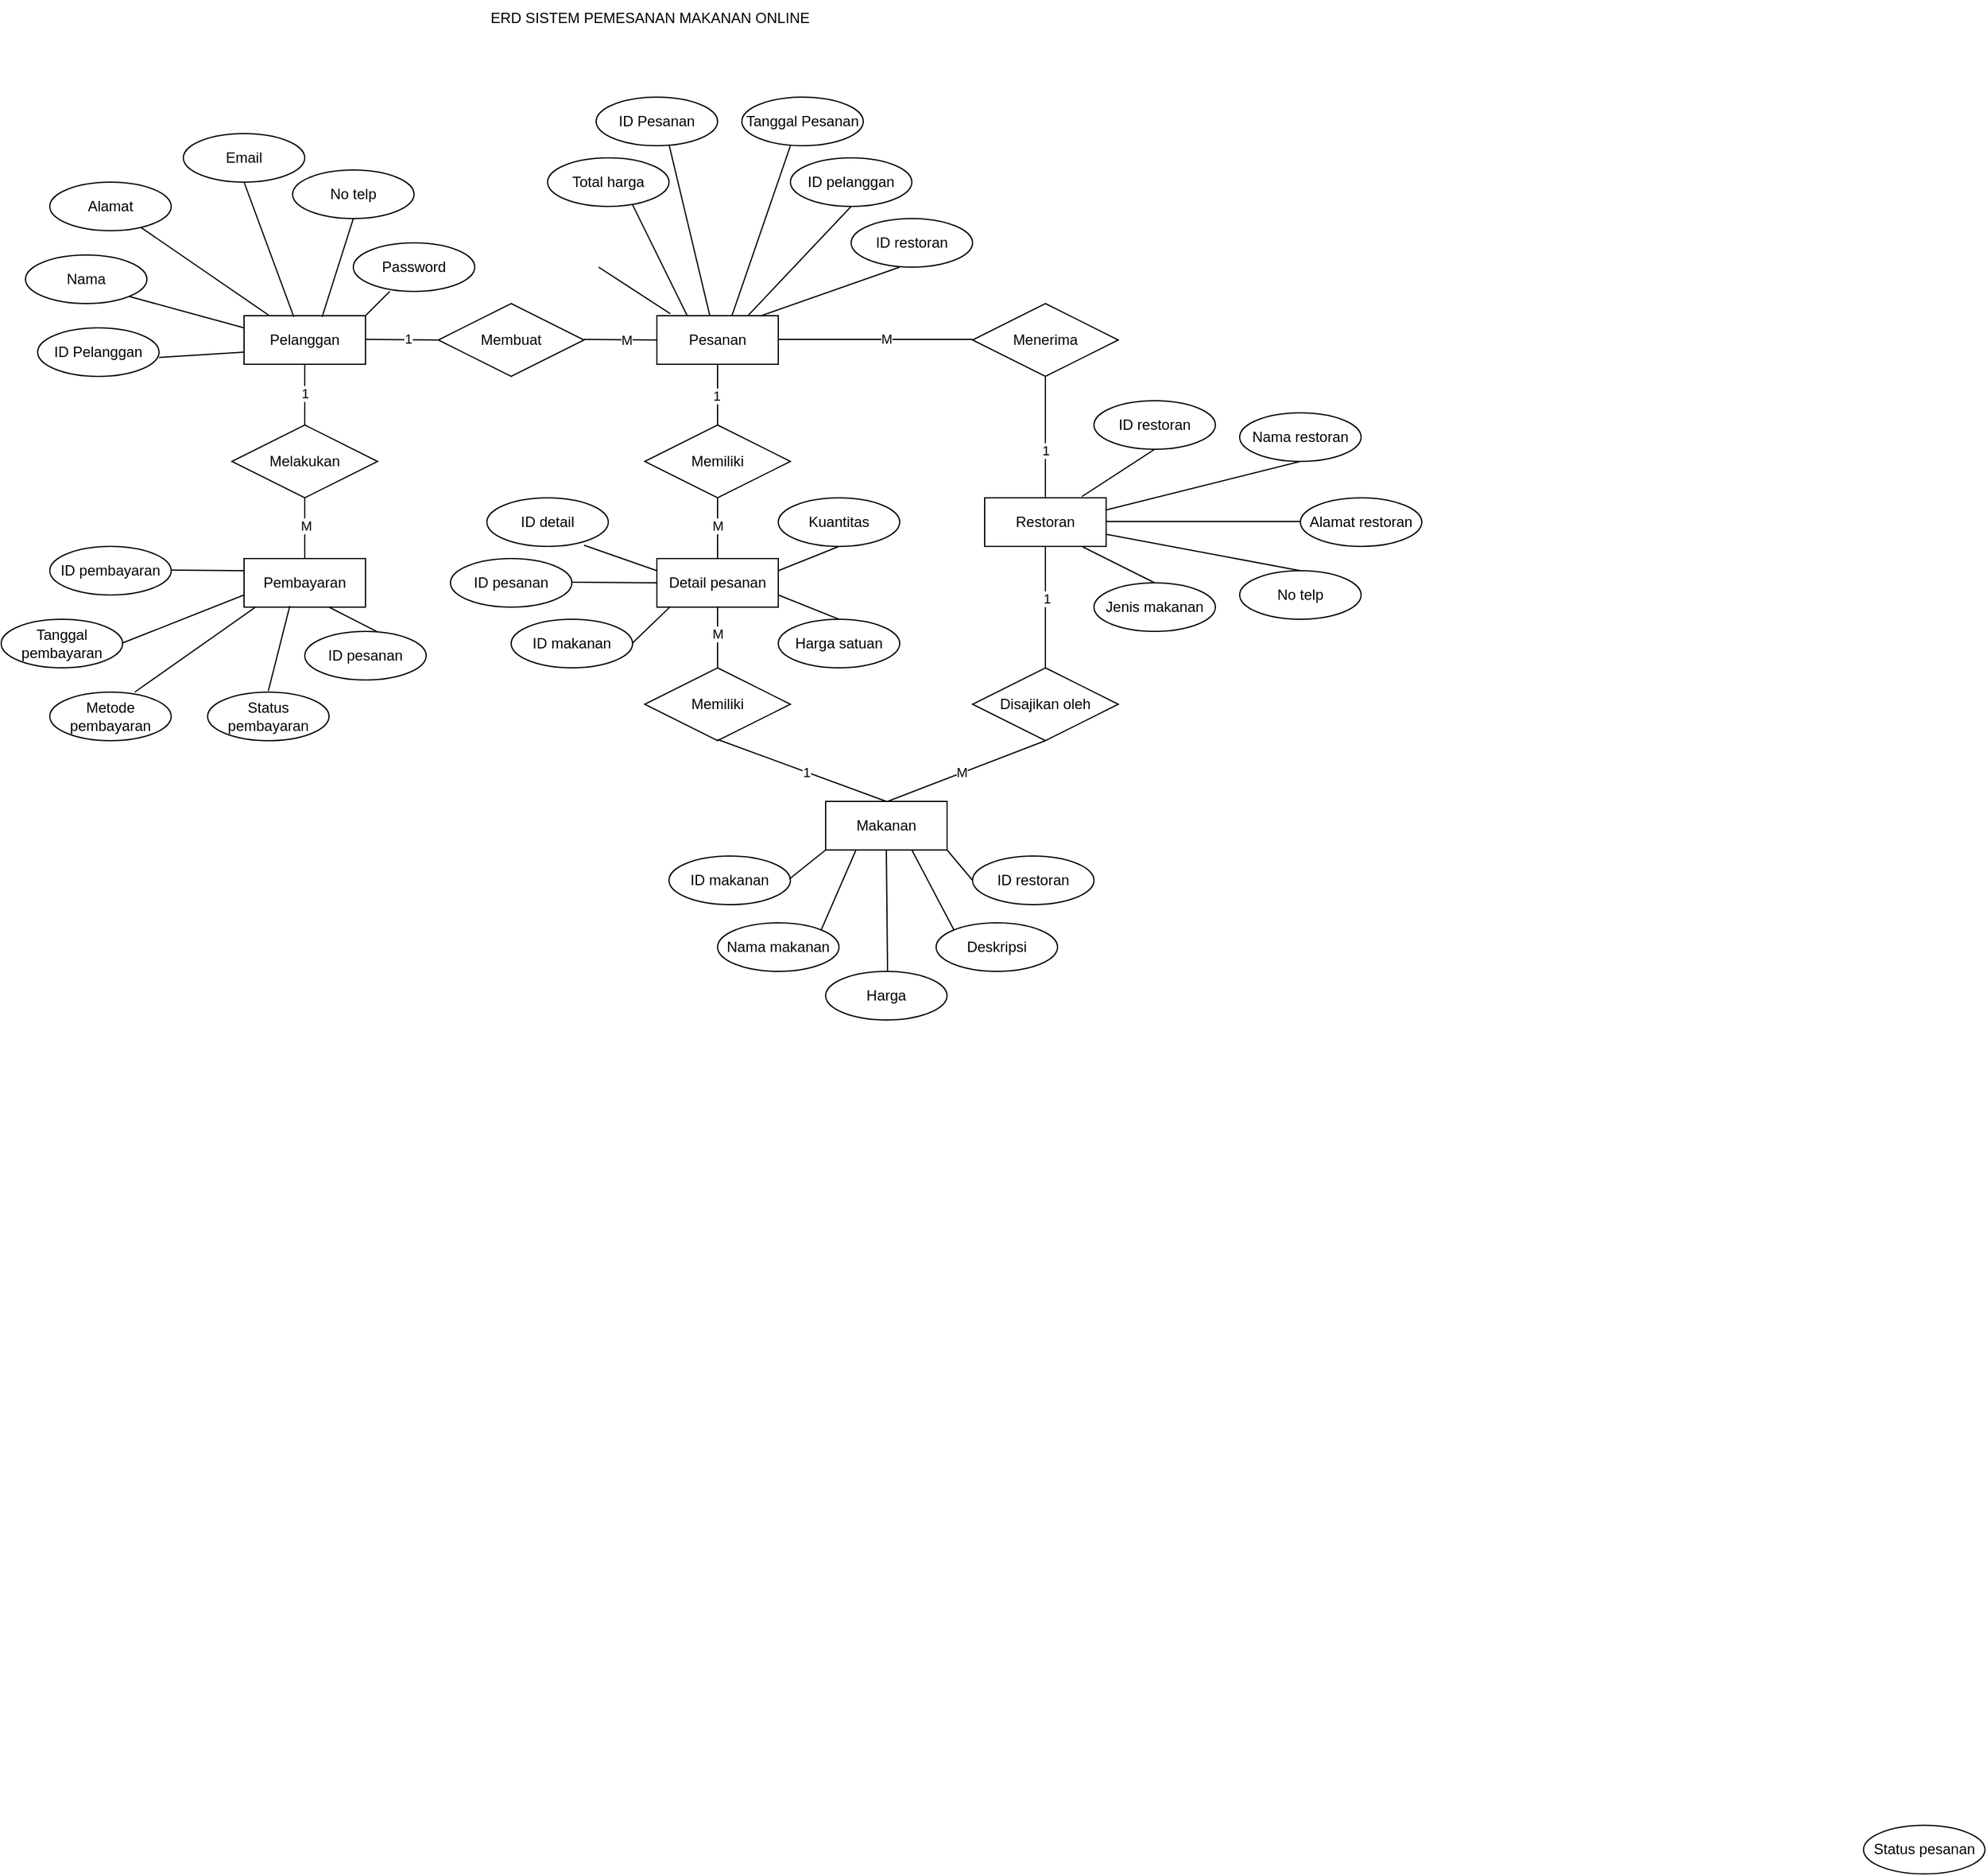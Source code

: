 <mxfile version="24.7.17">
  <diagram name="Halaman-1" id="7Nu2AbpAHV3kJrbYLIDl">
    <mxGraphModel grid="1" page="1" gridSize="10" guides="1" tooltips="1" connect="1" arrows="1" fold="1" pageScale="1" pageWidth="827" pageHeight="1169" math="0" shadow="0">
      <root>
        <mxCell id="0" />
        <mxCell id="1" parent="0" />
        <mxCell id="i7t6FCh7I_CHzwOGHQbC-1" value="ERD SISTEM PEMESANAN MAKANAN ONLINE" style="text;html=1;align=center;verticalAlign=middle;resizable=0;points=[];autosize=1;strokeColor=none;fillColor=none;" vertex="1" parent="1">
          <mxGeometry x="269" y="-140" width="290" height="30" as="geometry" />
        </mxCell>
        <mxCell id="i7t6FCh7I_CHzwOGHQbC-5" value="Pelanggan" style="whiteSpace=wrap;html=1;align=center;" vertex="1" parent="1">
          <mxGeometry x="80" y="120" width="100" height="40" as="geometry" />
        </mxCell>
        <mxCell id="i7t6FCh7I_CHzwOGHQbC-6" value="Membuat" style="shape=rhombus;perimeter=rhombusPerimeter;whiteSpace=wrap;html=1;align=center;" vertex="1" parent="1">
          <mxGeometry x="240" y="110" width="120" height="60" as="geometry" />
        </mxCell>
        <mxCell id="i7t6FCh7I_CHzwOGHQbC-7" value="Pesanan" style="whiteSpace=wrap;html=1;align=center;" vertex="1" parent="1">
          <mxGeometry x="420" y="120" width="100" height="40" as="geometry" />
        </mxCell>
        <mxCell id="i7t6FCh7I_CHzwOGHQbC-8" value="Detail pesanan" style="whiteSpace=wrap;html=1;align=center;" vertex="1" parent="1">
          <mxGeometry x="420" y="320" width="100" height="40" as="geometry" />
        </mxCell>
        <mxCell id="i7t6FCh7I_CHzwOGHQbC-9" value="Memiliki" style="shape=rhombus;perimeter=rhombusPerimeter;whiteSpace=wrap;html=1;align=center;" vertex="1" parent="1">
          <mxGeometry x="410" y="210" width="120" height="60" as="geometry" />
        </mxCell>
        <mxCell id="i7t6FCh7I_CHzwOGHQbC-10" value="Makanan" style="whiteSpace=wrap;html=1;align=center;" vertex="1" parent="1">
          <mxGeometry x="559" y="520" width="100" height="40" as="geometry" />
        </mxCell>
        <mxCell id="i7t6FCh7I_CHzwOGHQbC-11" value="Memiliki" style="shape=rhombus;perimeter=rhombusPerimeter;whiteSpace=wrap;html=1;align=center;" vertex="1" parent="1">
          <mxGeometry x="410" y="410" width="120" height="60" as="geometry" />
        </mxCell>
        <mxCell id="i7t6FCh7I_CHzwOGHQbC-12" value="Restoran" style="whiteSpace=wrap;html=1;align=center;" vertex="1" parent="1">
          <mxGeometry x="690" y="270" width="100" height="40" as="geometry" />
        </mxCell>
        <mxCell id="i7t6FCh7I_CHzwOGHQbC-13" value="Pembayaran" style="whiteSpace=wrap;html=1;align=center;" vertex="1" parent="1">
          <mxGeometry x="80" y="320" width="100" height="40" as="geometry" />
        </mxCell>
        <mxCell id="i7t6FCh7I_CHzwOGHQbC-15" value="Melakukan" style="shape=rhombus;perimeter=rhombusPerimeter;whiteSpace=wrap;html=1;align=center;" vertex="1" parent="1">
          <mxGeometry x="70" y="210" width="120" height="60" as="geometry" />
        </mxCell>
        <mxCell id="i7t6FCh7I_CHzwOGHQbC-16" value="Menerima" style="shape=rhombus;perimeter=rhombusPerimeter;whiteSpace=wrap;html=1;align=center;" vertex="1" parent="1">
          <mxGeometry x="680" y="110" width="120" height="60" as="geometry" />
        </mxCell>
        <mxCell id="i7t6FCh7I_CHzwOGHQbC-22" value="Disajikan oleh" style="shape=rhombus;perimeter=rhombusPerimeter;whiteSpace=wrap;html=1;align=center;" vertex="1" parent="1">
          <mxGeometry x="680" y="410" width="120" height="60" as="geometry" />
        </mxCell>
        <mxCell id="i7t6FCh7I_CHzwOGHQbC-23" value="" style="endArrow=none;html=1;rounded=0;entryX=0;entryY=0.5;entryDx=0;entryDy=0;" edge="1" parent="1" target="i7t6FCh7I_CHzwOGHQbC-6">
          <mxGeometry relative="1" as="geometry">
            <mxPoint x="180" y="139.5" as="sourcePoint" />
            <mxPoint x="340" y="139.5" as="targetPoint" />
          </mxGeometry>
        </mxCell>
        <mxCell id="i7t6FCh7I_CHzwOGHQbC-106" value="1" style="edgeLabel;html=1;align=center;verticalAlign=middle;resizable=0;points=[];" connectable="0" vertex="1" parent="i7t6FCh7I_CHzwOGHQbC-23">
          <mxGeometry x="0.169" y="1" relative="1" as="geometry">
            <mxPoint as="offset" />
          </mxGeometry>
        </mxCell>
        <mxCell id="i7t6FCh7I_CHzwOGHQbC-24" value="" style="endArrow=none;html=1;rounded=0;" edge="1" parent="1">
          <mxGeometry relative="1" as="geometry">
            <mxPoint x="360" y="139.5" as="sourcePoint" />
            <mxPoint x="420" y="140" as="targetPoint" />
          </mxGeometry>
        </mxCell>
        <mxCell id="i7t6FCh7I_CHzwOGHQbC-107" value="M" style="edgeLabel;html=1;align=center;verticalAlign=middle;resizable=0;points=[];" connectable="0" vertex="1" parent="i7t6FCh7I_CHzwOGHQbC-24">
          <mxGeometry x="0.169" relative="1" as="geometry">
            <mxPoint as="offset" />
          </mxGeometry>
        </mxCell>
        <mxCell id="i7t6FCh7I_CHzwOGHQbC-25" value="" style="endArrow=none;html=1;rounded=0;entryX=0.5;entryY=0;entryDx=0;entryDy=0;exitX=0.5;exitY=1;exitDx=0;exitDy=0;" edge="1" parent="1" source="i7t6FCh7I_CHzwOGHQbC-5" target="i7t6FCh7I_CHzwOGHQbC-15">
          <mxGeometry relative="1" as="geometry">
            <mxPoint x="120" y="160" as="sourcePoint" />
            <mxPoint x="280" y="160" as="targetPoint" />
          </mxGeometry>
        </mxCell>
        <mxCell id="i7t6FCh7I_CHzwOGHQbC-108" value="1" style="edgeLabel;html=1;align=center;verticalAlign=middle;resizable=0;points=[];" connectable="0" vertex="1" parent="i7t6FCh7I_CHzwOGHQbC-25">
          <mxGeometry x="-0.07" relative="1" as="geometry">
            <mxPoint as="offset" />
          </mxGeometry>
        </mxCell>
        <mxCell id="i7t6FCh7I_CHzwOGHQbC-26" value="" style="endArrow=none;html=1;rounded=0;entryX=0.5;entryY=0;entryDx=0;entryDy=0;" edge="1" parent="1" target="i7t6FCh7I_CHzwOGHQbC-13">
          <mxGeometry relative="1" as="geometry">
            <mxPoint x="130" y="270" as="sourcePoint" />
            <mxPoint x="290" y="270" as="targetPoint" />
          </mxGeometry>
        </mxCell>
        <mxCell id="i7t6FCh7I_CHzwOGHQbC-109" value="M" style="edgeLabel;html=1;align=center;verticalAlign=middle;resizable=0;points=[];" connectable="0" vertex="1" parent="i7t6FCh7I_CHzwOGHQbC-26">
          <mxGeometry x="-0.074" y="1" relative="1" as="geometry">
            <mxPoint as="offset" />
          </mxGeometry>
        </mxCell>
        <mxCell id="i7t6FCh7I_CHzwOGHQbC-27" value="" style="endArrow=none;html=1;rounded=0;entryX=0.5;entryY=0;entryDx=0;entryDy=0;" edge="1" parent="1" target="i7t6FCh7I_CHzwOGHQbC-9">
          <mxGeometry relative="1" as="geometry">
            <mxPoint x="470" y="160" as="sourcePoint" />
            <mxPoint x="630" y="160" as="targetPoint" />
          </mxGeometry>
        </mxCell>
        <mxCell id="i7t6FCh7I_CHzwOGHQbC-111" value="1" style="edgeLabel;html=1;align=center;verticalAlign=middle;resizable=0;points=[];" connectable="0" vertex="1" parent="i7t6FCh7I_CHzwOGHQbC-27">
          <mxGeometry x="0.027" y="-1" relative="1" as="geometry">
            <mxPoint as="offset" />
          </mxGeometry>
        </mxCell>
        <mxCell id="i7t6FCh7I_CHzwOGHQbC-28" value="" style="endArrow=none;html=1;rounded=0;entryX=0.5;entryY=0;entryDx=0;entryDy=0;" edge="1" parent="1" target="i7t6FCh7I_CHzwOGHQbC-8">
          <mxGeometry relative="1" as="geometry">
            <mxPoint x="470" y="270" as="sourcePoint" />
            <mxPoint x="630" y="270" as="targetPoint" />
          </mxGeometry>
        </mxCell>
        <mxCell id="i7t6FCh7I_CHzwOGHQbC-110" value="M" style="edgeLabel;html=1;align=center;verticalAlign=middle;resizable=0;points=[];" connectable="0" vertex="1" parent="i7t6FCh7I_CHzwOGHQbC-28">
          <mxGeometry x="-0.074" relative="1" as="geometry">
            <mxPoint as="offset" />
          </mxGeometry>
        </mxCell>
        <mxCell id="i7t6FCh7I_CHzwOGHQbC-30" value="" style="endArrow=none;html=1;rounded=0;" edge="1" parent="1" target="i7t6FCh7I_CHzwOGHQbC-11">
          <mxGeometry relative="1" as="geometry">
            <mxPoint x="470" y="360" as="sourcePoint" />
            <mxPoint x="630" y="360" as="targetPoint" />
          </mxGeometry>
        </mxCell>
        <mxCell id="i7t6FCh7I_CHzwOGHQbC-117" value="M" style="edgeLabel;html=1;align=center;verticalAlign=middle;resizable=0;points=[];" connectable="0" vertex="1" parent="i7t6FCh7I_CHzwOGHQbC-30">
          <mxGeometry x="-0.117" relative="1" as="geometry">
            <mxPoint as="offset" />
          </mxGeometry>
        </mxCell>
        <mxCell id="i7t6FCh7I_CHzwOGHQbC-32" value="" style="endArrow=none;html=1;rounded=0;" edge="1" parent="1">
          <mxGeometry relative="1" as="geometry">
            <mxPoint x="520" y="139.5" as="sourcePoint" />
            <mxPoint x="680" y="139.5" as="targetPoint" />
          </mxGeometry>
        </mxCell>
        <mxCell id="i7t6FCh7I_CHzwOGHQbC-113" value="M" style="edgeLabel;html=1;align=center;verticalAlign=middle;resizable=0;points=[];" connectable="0" vertex="1" parent="i7t6FCh7I_CHzwOGHQbC-32">
          <mxGeometry x="0.11" y="1" relative="1" as="geometry">
            <mxPoint as="offset" />
          </mxGeometry>
        </mxCell>
        <mxCell id="i7t6FCh7I_CHzwOGHQbC-33" value="" style="endArrow=none;html=1;rounded=0;entryX=0.5;entryY=0;entryDx=0;entryDy=0;" edge="1" parent="1" target="i7t6FCh7I_CHzwOGHQbC-12">
          <mxGeometry relative="1" as="geometry">
            <mxPoint x="740" y="170" as="sourcePoint" />
            <mxPoint x="900" y="170" as="targetPoint" />
          </mxGeometry>
        </mxCell>
        <mxCell id="i7t6FCh7I_CHzwOGHQbC-114" value="1" style="edgeLabel;html=1;align=center;verticalAlign=middle;resizable=0;points=[];" connectable="0" vertex="1" parent="i7t6FCh7I_CHzwOGHQbC-33">
          <mxGeometry x="0.219" relative="1" as="geometry">
            <mxPoint as="offset" />
          </mxGeometry>
        </mxCell>
        <mxCell id="i7t6FCh7I_CHzwOGHQbC-34" value="" style="endArrow=none;html=1;rounded=0;" edge="1" parent="1" target="i7t6FCh7I_CHzwOGHQbC-22">
          <mxGeometry relative="1" as="geometry">
            <mxPoint x="740" y="310" as="sourcePoint" />
            <mxPoint x="900" y="310" as="targetPoint" />
          </mxGeometry>
        </mxCell>
        <mxCell id="i7t6FCh7I_CHzwOGHQbC-119" value="1" style="edgeLabel;html=1;align=center;verticalAlign=middle;resizable=0;points=[];" connectable="0" vertex="1" parent="i7t6FCh7I_CHzwOGHQbC-34">
          <mxGeometry x="-0.147" y="1" relative="1" as="geometry">
            <mxPoint as="offset" />
          </mxGeometry>
        </mxCell>
        <mxCell id="i7t6FCh7I_CHzwOGHQbC-35" value="" style="endArrow=none;html=1;rounded=0;entryX=0.5;entryY=0;entryDx=0;entryDy=0;" edge="1" parent="1" target="i7t6FCh7I_CHzwOGHQbC-10">
          <mxGeometry relative="1" as="geometry">
            <mxPoint x="470" y="469" as="sourcePoint" />
            <mxPoint x="630" y="469" as="targetPoint" />
          </mxGeometry>
        </mxCell>
        <mxCell id="i7t6FCh7I_CHzwOGHQbC-118" value="1" style="edgeLabel;html=1;align=center;verticalAlign=middle;resizable=0;points=[];" connectable="0" vertex="1" parent="i7t6FCh7I_CHzwOGHQbC-35">
          <mxGeometry x="0.047" relative="1" as="geometry">
            <mxPoint as="offset" />
          </mxGeometry>
        </mxCell>
        <mxCell id="i7t6FCh7I_CHzwOGHQbC-36" value="" style="endArrow=none;html=1;rounded=0;" edge="1" parent="1">
          <mxGeometry relative="1" as="geometry">
            <mxPoint x="610" y="520" as="sourcePoint" />
            <mxPoint x="740" y="470" as="targetPoint" />
          </mxGeometry>
        </mxCell>
        <mxCell id="i7t6FCh7I_CHzwOGHQbC-116" value="M" style="edgeLabel;html=1;align=center;verticalAlign=middle;resizable=0;points=[];" connectable="0" vertex="1" parent="i7t6FCh7I_CHzwOGHQbC-36">
          <mxGeometry x="-0.06" y="1" relative="1" as="geometry">
            <mxPoint as="offset" />
          </mxGeometry>
        </mxCell>
        <mxCell id="i7t6FCh7I_CHzwOGHQbC-38" value="Email" style="ellipse;whiteSpace=wrap;html=1;align=center;" vertex="1" parent="1">
          <mxGeometry x="30" y="-30" width="100" height="40" as="geometry" />
        </mxCell>
        <mxCell id="i7t6FCh7I_CHzwOGHQbC-39" value="Nama" style="ellipse;whiteSpace=wrap;html=1;align=center;" vertex="1" parent="1">
          <mxGeometry x="-100" y="70" width="100" height="40" as="geometry" />
        </mxCell>
        <mxCell id="i7t6FCh7I_CHzwOGHQbC-40" value="ID Pelanggan" style="ellipse;whiteSpace=wrap;html=1;align=center;" vertex="1" parent="1">
          <mxGeometry x="-90" y="130" width="100" height="40" as="geometry" />
        </mxCell>
        <mxCell id="i7t6FCh7I_CHzwOGHQbC-41" value="No telp" style="ellipse;whiteSpace=wrap;html=1;align=center;" vertex="1" parent="1">
          <mxGeometry x="120" width="100" height="40" as="geometry" />
        </mxCell>
        <mxCell id="i7t6FCh7I_CHzwOGHQbC-42" value="Password" style="ellipse;whiteSpace=wrap;html=1;align=center;" vertex="1" parent="1">
          <mxGeometry x="170" y="60" width="100" height="40" as="geometry" />
        </mxCell>
        <mxCell id="i7t6FCh7I_CHzwOGHQbC-44" value="" style="endArrow=none;html=1;rounded=0;entryX=0;entryY=0.25;entryDx=0;entryDy=0;exitX=1;exitY=1;exitDx=0;exitDy=0;" edge="1" parent="1" source="i7t6FCh7I_CHzwOGHQbC-39" target="i7t6FCh7I_CHzwOGHQbC-5">
          <mxGeometry relative="1" as="geometry">
            <mxPoint x="10" y="109.5" as="sourcePoint" />
            <mxPoint x="170" y="109.5" as="targetPoint" />
          </mxGeometry>
        </mxCell>
        <mxCell id="i7t6FCh7I_CHzwOGHQbC-47" value="" style="endArrow=none;html=1;rounded=0;entryX=1;entryY=0;entryDx=0;entryDy=0;" edge="1" parent="1" target="i7t6FCh7I_CHzwOGHQbC-5">
          <mxGeometry relative="1" as="geometry">
            <mxPoint x="200" y="100" as="sourcePoint" />
            <mxPoint x="360" y="100" as="targetPoint" />
          </mxGeometry>
        </mxCell>
        <mxCell id="i7t6FCh7I_CHzwOGHQbC-48" value="" style="endArrow=none;html=1;rounded=0;" edge="1" parent="1" source="i7t6FCh7I_CHzwOGHQbC-37" target="i7t6FCh7I_CHzwOGHQbC-5">
          <mxGeometry relative="1" as="geometry">
            <mxPoint x="-20" y="19.5" as="sourcePoint" />
            <mxPoint x="140" y="19.5" as="targetPoint" />
          </mxGeometry>
        </mxCell>
        <mxCell id="i7t6FCh7I_CHzwOGHQbC-49" value="" style="endArrow=none;html=1;rounded=0;entryX=0.41;entryY=0.025;entryDx=0;entryDy=0;entryPerimeter=0;" edge="1" parent="1" target="i7t6FCh7I_CHzwOGHQbC-5">
          <mxGeometry relative="1" as="geometry">
            <mxPoint x="80" y="10" as="sourcePoint" />
            <mxPoint x="240" y="10" as="targetPoint" />
          </mxGeometry>
        </mxCell>
        <mxCell id="i7t6FCh7I_CHzwOGHQbC-51" value="" style="endArrow=none;html=1;rounded=0;entryX=0.643;entryY=0.025;entryDx=0;entryDy=0;entryPerimeter=0;" edge="1" parent="1" target="i7t6FCh7I_CHzwOGHQbC-5">
          <mxGeometry relative="1" as="geometry">
            <mxPoint x="170" y="40" as="sourcePoint" />
            <mxPoint x="330" y="40" as="targetPoint" />
          </mxGeometry>
        </mxCell>
        <mxCell id="i7t6FCh7I_CHzwOGHQbC-52" value="" style="endArrow=none;html=1;rounded=0;" edge="1" parent="1" target="i7t6FCh7I_CHzwOGHQbC-37">
          <mxGeometry relative="1" as="geometry">
            <mxPoint x="-20" y="19.5" as="sourcePoint" />
            <mxPoint x="105" y="120" as="targetPoint" />
          </mxGeometry>
        </mxCell>
        <mxCell id="i7t6FCh7I_CHzwOGHQbC-37" value="Alamat" style="ellipse;whiteSpace=wrap;html=1;align=center;" vertex="1" parent="1">
          <mxGeometry x="-80" y="10" width="100" height="40" as="geometry" />
        </mxCell>
        <mxCell id="i7t6FCh7I_CHzwOGHQbC-53" value="" style="endArrow=none;html=1;rounded=0;entryX=0;entryY=0.75;entryDx=0;entryDy=0;" edge="1" parent="1" target="i7t6FCh7I_CHzwOGHQbC-5">
          <mxGeometry relative="1" as="geometry">
            <mxPoint x="10" y="154.34" as="sourcePoint" />
            <mxPoint x="70" y="150" as="targetPoint" />
          </mxGeometry>
        </mxCell>
        <mxCell id="i7t6FCh7I_CHzwOGHQbC-54" value="Status pesanan" style="ellipse;whiteSpace=wrap;html=1;align=center;" vertex="1" parent="1">
          <mxGeometry x="1413.8" y="1363.31" width="100" height="40" as="geometry" />
        </mxCell>
        <mxCell id="i7t6FCh7I_CHzwOGHQbC-55" value="ID restoran" style="ellipse;whiteSpace=wrap;html=1;align=center;" vertex="1" parent="1">
          <mxGeometry x="580" y="40" width="100" height="40" as="geometry" />
        </mxCell>
        <mxCell id="i7t6FCh7I_CHzwOGHQbC-56" value="Total harga" style="ellipse;whiteSpace=wrap;html=1;align=center;" vertex="1" parent="1">
          <mxGeometry x="330" y="-10" width="100" height="40" as="geometry" />
        </mxCell>
        <mxCell id="i7t6FCh7I_CHzwOGHQbC-57" value="ID pelanggan" style="ellipse;whiteSpace=wrap;html=1;align=center;" vertex="1" parent="1">
          <mxGeometry x="530" y="-10" width="100" height="40" as="geometry" />
        </mxCell>
        <mxCell id="i7t6FCh7I_CHzwOGHQbC-58" value="ID Pesanan" style="ellipse;whiteSpace=wrap;html=1;align=center;" vertex="1" parent="1">
          <mxGeometry x="370" y="-60" width="100" height="40" as="geometry" />
        </mxCell>
        <mxCell id="i7t6FCh7I_CHzwOGHQbC-59" value="Tanggal Pesanan" style="ellipse;whiteSpace=wrap;html=1;align=center;" vertex="1" parent="1">
          <mxGeometry x="490" y="-60" width="100" height="40" as="geometry" />
        </mxCell>
        <mxCell id="i7t6FCh7I_CHzwOGHQbC-60" value="" style="endArrow=none;html=1;rounded=0;entryX=0.11;entryY=-0.042;entryDx=0;entryDy=0;entryPerimeter=0;" edge="1" parent="1" target="i7t6FCh7I_CHzwOGHQbC-7">
          <mxGeometry relative="1" as="geometry">
            <mxPoint x="372" y="80" as="sourcePoint" />
            <mxPoint x="550" y="80" as="targetPoint" />
          </mxGeometry>
        </mxCell>
        <mxCell id="i7t6FCh7I_CHzwOGHQbC-61" value="" style="endArrow=none;html=1;rounded=0;exitX=0.85;exitY=0.008;exitDx=0;exitDy=0;exitPerimeter=0;" edge="1" parent="1" source="i7t6FCh7I_CHzwOGHQbC-7">
          <mxGeometry relative="1" as="geometry">
            <mxPoint x="460" y="80" as="sourcePoint" />
            <mxPoint x="620" y="80" as="targetPoint" />
          </mxGeometry>
        </mxCell>
        <mxCell id="i7t6FCh7I_CHzwOGHQbC-62" value="" style="endArrow=none;html=1;rounded=0;entryX=0.25;entryY=0;entryDx=0;entryDy=0;" edge="1" parent="1" target="i7t6FCh7I_CHzwOGHQbC-7">
          <mxGeometry relative="1" as="geometry">
            <mxPoint x="400" y="28.68" as="sourcePoint" />
            <mxPoint x="466.3" y="120.0" as="targetPoint" />
          </mxGeometry>
        </mxCell>
        <mxCell id="i7t6FCh7I_CHzwOGHQbC-63" value="" style="endArrow=none;html=1;rounded=0;exitX=0.75;exitY=0;exitDx=0;exitDy=0;" edge="1" parent="1" source="i7t6FCh7I_CHzwOGHQbC-7">
          <mxGeometry relative="1" as="geometry">
            <mxPoint x="420" y="30" as="sourcePoint" />
            <mxPoint x="580" y="30" as="targetPoint" />
          </mxGeometry>
        </mxCell>
        <mxCell id="i7t6FCh7I_CHzwOGHQbC-64" value="" style="endArrow=none;html=1;rounded=0;entryX=0.437;entryY=0.008;entryDx=0;entryDy=0;entryPerimeter=0;" edge="1" parent="1" target="i7t6FCh7I_CHzwOGHQbC-7">
          <mxGeometry relative="1" as="geometry">
            <mxPoint x="430" y="-21" as="sourcePoint" />
            <mxPoint x="590" y="-21" as="targetPoint" />
          </mxGeometry>
        </mxCell>
        <mxCell id="i7t6FCh7I_CHzwOGHQbC-65" value="" style="endArrow=none;html=1;rounded=0;exitX=0.617;exitY=0.008;exitDx=0;exitDy=0;exitPerimeter=0;" edge="1" parent="1" source="i7t6FCh7I_CHzwOGHQbC-7">
          <mxGeometry relative="1" as="geometry">
            <mxPoint x="370" y="-20" as="sourcePoint" />
            <mxPoint x="530" y="-20" as="targetPoint" />
          </mxGeometry>
        </mxCell>
        <mxCell id="i7t6FCh7I_CHzwOGHQbC-66" value="ID detail" style="ellipse;whiteSpace=wrap;html=1;align=center;" vertex="1" parent="1">
          <mxGeometry x="280" y="270" width="100" height="40" as="geometry" />
        </mxCell>
        <mxCell id="i7t6FCh7I_CHzwOGHQbC-67" value="ID pesanan" style="ellipse;whiteSpace=wrap;html=1;align=center;" vertex="1" parent="1">
          <mxGeometry x="250" y="320" width="100" height="40" as="geometry" />
        </mxCell>
        <mxCell id="i7t6FCh7I_CHzwOGHQbC-68" value="ID makanan" style="ellipse;whiteSpace=wrap;html=1;align=center;" vertex="1" parent="1">
          <mxGeometry x="300" y="370" width="100" height="40" as="geometry" />
        </mxCell>
        <mxCell id="i7t6FCh7I_CHzwOGHQbC-69" value="Harga satuan" style="ellipse;whiteSpace=wrap;html=1;align=center;" vertex="1" parent="1">
          <mxGeometry x="520" y="370" width="100" height="40" as="geometry" />
        </mxCell>
        <mxCell id="i7t6FCh7I_CHzwOGHQbC-70" value="Kuantitas" style="ellipse;whiteSpace=wrap;html=1;align=center;" vertex="1" parent="1">
          <mxGeometry x="520" y="270" width="100" height="40" as="geometry" />
        </mxCell>
        <mxCell id="i7t6FCh7I_CHzwOGHQbC-71" value="" style="endArrow=none;html=1;rounded=0;entryX=0;entryY=0.25;entryDx=0;entryDy=0;" edge="1" parent="1" target="i7t6FCh7I_CHzwOGHQbC-8">
          <mxGeometry relative="1" as="geometry">
            <mxPoint x="360" y="309" as="sourcePoint" />
            <mxPoint x="520" y="309" as="targetPoint" />
          </mxGeometry>
        </mxCell>
        <mxCell id="i7t6FCh7I_CHzwOGHQbC-72" value="" style="endArrow=none;html=1;rounded=0;" edge="1" parent="1">
          <mxGeometry relative="1" as="geometry">
            <mxPoint x="350" y="339.5" as="sourcePoint" />
            <mxPoint x="420" y="340" as="targetPoint" />
          </mxGeometry>
        </mxCell>
        <mxCell id="i7t6FCh7I_CHzwOGHQbC-73" value="" style="endArrow=none;html=1;rounded=0;entryX=0.103;entryY=1.008;entryDx=0;entryDy=0;entryPerimeter=0;" edge="1" parent="1" target="i7t6FCh7I_CHzwOGHQbC-8">
          <mxGeometry relative="1" as="geometry">
            <mxPoint x="400" y="389.5" as="sourcePoint" />
            <mxPoint x="560" y="389.5" as="targetPoint" />
          </mxGeometry>
        </mxCell>
        <mxCell id="i7t6FCh7I_CHzwOGHQbC-74" value="" style="endArrow=none;html=1;rounded=0;entryX=0.5;entryY=1;entryDx=0;entryDy=0;" edge="1" parent="1" target="i7t6FCh7I_CHzwOGHQbC-70">
          <mxGeometry relative="1" as="geometry">
            <mxPoint x="520" y="330" as="sourcePoint" />
            <mxPoint x="680" y="330" as="targetPoint" />
          </mxGeometry>
        </mxCell>
        <mxCell id="i7t6FCh7I_CHzwOGHQbC-75" value="" style="endArrow=none;html=1;rounded=0;entryX=0.5;entryY=0;entryDx=0;entryDy=0;" edge="1" parent="1" target="i7t6FCh7I_CHzwOGHQbC-69">
          <mxGeometry relative="1" as="geometry">
            <mxPoint x="520" y="350" as="sourcePoint" />
            <mxPoint x="680" y="350" as="targetPoint" />
          </mxGeometry>
        </mxCell>
        <mxCell id="i7t6FCh7I_CHzwOGHQbC-76" value="ID makanan" style="ellipse;whiteSpace=wrap;html=1;align=center;" vertex="1" parent="1">
          <mxGeometry x="430" y="565" width="100" height="40" as="geometry" />
        </mxCell>
        <mxCell id="i7t6FCh7I_CHzwOGHQbC-77" value="ID restoran" style="ellipse;whiteSpace=wrap;html=1;align=center;" vertex="1" parent="1">
          <mxGeometry x="680" y="565" width="100" height="40" as="geometry" />
        </mxCell>
        <mxCell id="i7t6FCh7I_CHzwOGHQbC-78" value="Nama makanan" style="ellipse;whiteSpace=wrap;html=1;align=center;" vertex="1" parent="1">
          <mxGeometry x="470" y="620" width="100" height="40" as="geometry" />
        </mxCell>
        <mxCell id="i7t6FCh7I_CHzwOGHQbC-79" value="Deskripsi" style="ellipse;whiteSpace=wrap;html=1;align=center;" vertex="1" parent="1">
          <mxGeometry x="650" y="620" width="100" height="40" as="geometry" />
        </mxCell>
        <mxCell id="i7t6FCh7I_CHzwOGHQbC-80" value="Harga" style="ellipse;whiteSpace=wrap;html=1;align=center;" vertex="1" parent="1">
          <mxGeometry x="559" y="660" width="100" height="40" as="geometry" />
        </mxCell>
        <mxCell id="i7t6FCh7I_CHzwOGHQbC-81" value="" style="endArrow=none;html=1;rounded=0;entryX=0.5;entryY=1;entryDx=0;entryDy=0;" edge="1" parent="1" target="i7t6FCh7I_CHzwOGHQbC-10">
          <mxGeometry relative="1" as="geometry">
            <mxPoint x="610" y="660" as="sourcePoint" />
            <mxPoint x="770" y="660" as="targetPoint" />
          </mxGeometry>
        </mxCell>
        <mxCell id="i7t6FCh7I_CHzwOGHQbC-82" value="" style="endArrow=none;html=1;rounded=0;entryX=0.25;entryY=1;entryDx=0;entryDy=0;exitX=1;exitY=0;exitDx=0;exitDy=0;" edge="1" parent="1" source="i7t6FCh7I_CHzwOGHQbC-78" target="i7t6FCh7I_CHzwOGHQbC-10">
          <mxGeometry relative="1" as="geometry">
            <mxPoint x="550" y="620" as="sourcePoint" />
            <mxPoint x="710" y="620" as="targetPoint" />
          </mxGeometry>
        </mxCell>
        <mxCell id="i7t6FCh7I_CHzwOGHQbC-83" value="" style="endArrow=none;html=1;rounded=0;entryX=0;entryY=1;entryDx=0;entryDy=0;" edge="1" parent="1" target="i7t6FCh7I_CHzwOGHQbC-10">
          <mxGeometry relative="1" as="geometry">
            <mxPoint x="529" y="584" as="sourcePoint" />
            <mxPoint x="689" y="584" as="targetPoint" />
          </mxGeometry>
        </mxCell>
        <mxCell id="i7t6FCh7I_CHzwOGHQbC-84" value="" style="endArrow=none;html=1;rounded=0;entryX=0;entryY=0.5;entryDx=0;entryDy=0;" edge="1" parent="1" target="i7t6FCh7I_CHzwOGHQbC-77">
          <mxGeometry relative="1" as="geometry">
            <mxPoint x="659" y="560" as="sourcePoint" />
            <mxPoint x="819" y="560" as="targetPoint" />
          </mxGeometry>
        </mxCell>
        <mxCell id="i7t6FCh7I_CHzwOGHQbC-85" value="" style="endArrow=none;html=1;rounded=0;entryX=0;entryY=0;entryDx=0;entryDy=0;" edge="1" parent="1" target="i7t6FCh7I_CHzwOGHQbC-79">
          <mxGeometry relative="1" as="geometry">
            <mxPoint x="630" y="560" as="sourcePoint" />
            <mxPoint x="650" y="610" as="targetPoint" />
          </mxGeometry>
        </mxCell>
        <mxCell id="i7t6FCh7I_CHzwOGHQbC-86" value="Alamat restoran" style="ellipse;whiteSpace=wrap;html=1;align=center;" vertex="1" parent="1">
          <mxGeometry x="950" y="270" width="100" height="40" as="geometry" />
        </mxCell>
        <mxCell id="i7t6FCh7I_CHzwOGHQbC-87" value="Nama restoran" style="ellipse;whiteSpace=wrap;html=1;align=center;" vertex="1" parent="1">
          <mxGeometry x="900" y="200" width="100" height="40" as="geometry" />
        </mxCell>
        <mxCell id="i7t6FCh7I_CHzwOGHQbC-88" value="ID restoran" style="ellipse;whiteSpace=wrap;html=1;align=center;" vertex="1" parent="1">
          <mxGeometry x="780" y="190" width="100" height="40" as="geometry" />
        </mxCell>
        <mxCell id="i7t6FCh7I_CHzwOGHQbC-89" value="Jenis makanan" style="ellipse;whiteSpace=wrap;html=1;align=center;" vertex="1" parent="1">
          <mxGeometry x="780" y="340" width="100" height="40" as="geometry" />
        </mxCell>
        <mxCell id="i7t6FCh7I_CHzwOGHQbC-90" value="No telp" style="ellipse;whiteSpace=wrap;html=1;align=center;" vertex="1" parent="1">
          <mxGeometry x="900" y="330" width="100" height="40" as="geometry" />
        </mxCell>
        <mxCell id="i7t6FCh7I_CHzwOGHQbC-91" value="" style="endArrow=none;html=1;rounded=0;entryX=0.5;entryY=1;entryDx=0;entryDy=0;" edge="1" parent="1" target="i7t6FCh7I_CHzwOGHQbC-88">
          <mxGeometry relative="1" as="geometry">
            <mxPoint x="770" y="269" as="sourcePoint" />
            <mxPoint x="930" y="269" as="targetPoint" />
          </mxGeometry>
        </mxCell>
        <mxCell id="i7t6FCh7I_CHzwOGHQbC-92" value="" style="endArrow=none;html=1;rounded=0;entryX=0.5;entryY=0;entryDx=0;entryDy=0;" edge="1" parent="1" target="i7t6FCh7I_CHzwOGHQbC-89">
          <mxGeometry relative="1" as="geometry">
            <mxPoint x="770" y="310" as="sourcePoint" />
            <mxPoint x="930" y="310" as="targetPoint" />
          </mxGeometry>
        </mxCell>
        <mxCell id="i7t6FCh7I_CHzwOGHQbC-93" value="" style="endArrow=none;html=1;rounded=0;" edge="1" parent="1">
          <mxGeometry relative="1" as="geometry">
            <mxPoint x="790" y="289.5" as="sourcePoint" />
            <mxPoint x="950" y="289.5" as="targetPoint" />
          </mxGeometry>
        </mxCell>
        <mxCell id="i7t6FCh7I_CHzwOGHQbC-94" value="" style="endArrow=none;html=1;rounded=0;entryX=0.5;entryY=1;entryDx=0;entryDy=0;" edge="1" parent="1" target="i7t6FCh7I_CHzwOGHQbC-87">
          <mxGeometry relative="1" as="geometry">
            <mxPoint x="790" y="280" as="sourcePoint" />
            <mxPoint x="950" y="280" as="targetPoint" />
          </mxGeometry>
        </mxCell>
        <mxCell id="i7t6FCh7I_CHzwOGHQbC-95" value="" style="endArrow=none;html=1;rounded=0;entryX=0.5;entryY=0;entryDx=0;entryDy=0;" edge="1" parent="1" target="i7t6FCh7I_CHzwOGHQbC-90">
          <mxGeometry relative="1" as="geometry">
            <mxPoint x="790" y="300" as="sourcePoint" />
            <mxPoint x="950" y="300" as="targetPoint" />
          </mxGeometry>
        </mxCell>
        <mxCell id="i7t6FCh7I_CHzwOGHQbC-96" value="ID pembayaran" style="ellipse;whiteSpace=wrap;html=1;align=center;" vertex="1" parent="1">
          <mxGeometry x="-80" y="310" width="100" height="40" as="geometry" />
        </mxCell>
        <mxCell id="i7t6FCh7I_CHzwOGHQbC-97" value="Status&lt;div&gt;pembayaran&lt;/div&gt;" style="ellipse;whiteSpace=wrap;html=1;align=center;" vertex="1" parent="1">
          <mxGeometry x="50" y="430" width="100" height="40" as="geometry" />
        </mxCell>
        <mxCell id="i7t6FCh7I_CHzwOGHQbC-98" value="Tanggal&lt;div&gt;pembayaran&lt;/div&gt;" style="ellipse;whiteSpace=wrap;html=1;align=center;" vertex="1" parent="1">
          <mxGeometry x="-120" y="370" width="100" height="40" as="geometry" />
        </mxCell>
        <mxCell id="i7t6FCh7I_CHzwOGHQbC-99" value="Metode&lt;div&gt;pembayaran&lt;/div&gt;" style="ellipse;whiteSpace=wrap;html=1;align=center;" vertex="1" parent="1">
          <mxGeometry x="-80" y="430" width="100" height="40" as="geometry" />
        </mxCell>
        <mxCell id="i7t6FCh7I_CHzwOGHQbC-100" value="ID pesanan" style="ellipse;whiteSpace=wrap;html=1;align=center;" vertex="1" parent="1">
          <mxGeometry x="130" y="380" width="100" height="40" as="geometry" />
        </mxCell>
        <mxCell id="i7t6FCh7I_CHzwOGHQbC-101" value="" style="endArrow=none;html=1;rounded=0;entryX=0;entryY=0.25;entryDx=0;entryDy=0;" edge="1" parent="1" target="i7t6FCh7I_CHzwOGHQbC-13">
          <mxGeometry relative="1" as="geometry">
            <mxPoint x="20" y="329.5" as="sourcePoint" />
            <mxPoint x="180" y="329.5" as="targetPoint" />
          </mxGeometry>
        </mxCell>
        <mxCell id="i7t6FCh7I_CHzwOGHQbC-102" value="" style="endArrow=none;html=1;rounded=0;entryX=0.597;entryY=0.008;entryDx=0;entryDy=0;entryPerimeter=0;" edge="1" parent="1" target="i7t6FCh7I_CHzwOGHQbC-100">
          <mxGeometry relative="1" as="geometry">
            <mxPoint x="150" y="360" as="sourcePoint" />
            <mxPoint x="310" y="360" as="targetPoint" />
          </mxGeometry>
        </mxCell>
        <mxCell id="i7t6FCh7I_CHzwOGHQbC-103" value="" style="endArrow=none;html=1;rounded=0;entryX=0;entryY=0.75;entryDx=0;entryDy=0;" edge="1" parent="1" target="i7t6FCh7I_CHzwOGHQbC-13">
          <mxGeometry relative="1" as="geometry">
            <mxPoint x="-20" y="389.5" as="sourcePoint" />
            <mxPoint x="140" y="389.5" as="targetPoint" />
          </mxGeometry>
        </mxCell>
        <mxCell id="i7t6FCh7I_CHzwOGHQbC-104" value="" style="endArrow=none;html=1;rounded=0;entryX=0.377;entryY=0.975;entryDx=0;entryDy=0;entryPerimeter=0;" edge="1" parent="1" target="i7t6FCh7I_CHzwOGHQbC-13">
          <mxGeometry relative="1" as="geometry">
            <mxPoint x="100" y="429" as="sourcePoint" />
            <mxPoint x="260" y="429" as="targetPoint" />
          </mxGeometry>
        </mxCell>
        <mxCell id="i7t6FCh7I_CHzwOGHQbC-105" value="" style="endArrow=none;html=1;rounded=0;entryX=0.09;entryY=1.008;entryDx=0;entryDy=0;entryPerimeter=0;" edge="1" parent="1" target="i7t6FCh7I_CHzwOGHQbC-13">
          <mxGeometry relative="1" as="geometry">
            <mxPoint x="-10" y="430" as="sourcePoint" />
            <mxPoint x="150" y="430" as="targetPoint" />
          </mxGeometry>
        </mxCell>
      </root>
    </mxGraphModel>
  </diagram>
</mxfile>
